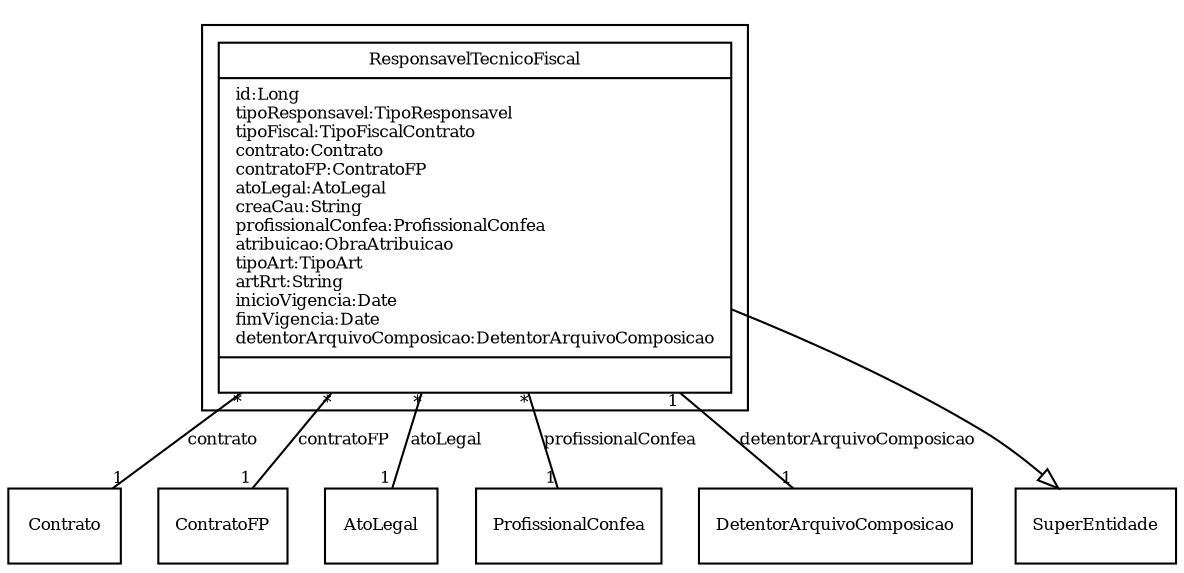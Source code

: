 digraph G{
fontname = "Times-Roman"
fontsize = 8

node [
        fontname = "Times-Roman"
        fontsize = 8
        shape = "record"
]

edge [
        fontname = "Times-Roman"
        fontsize = 8
]

subgraph clusterRESPONSAVEL_TECNICOFISCAL
{
ResponsavelTecnicoFiscal [label = "{ResponsavelTecnicoFiscal|id:Long\ltipoResponsavel:TipoResponsavel\ltipoFiscal:TipoFiscalContrato\lcontrato:Contrato\lcontratoFP:ContratoFP\latoLegal:AtoLegal\lcreaCau:String\lprofissionalConfea:ProfissionalConfea\latribuicao:ObraAtribuicao\ltipoArt:TipoArt\lartRrt:String\linicioVigencia:Date\lfimVigencia:Date\ldetentorArquivoComposicao:DetentorArquivoComposicao\l|\l}"]
}
edge [arrowhead = "none" headlabel = "1" taillabel = "*"] ResponsavelTecnicoFiscal -> Contrato [label = "contrato"]
edge [arrowhead = "none" headlabel = "1" taillabel = "*"] ResponsavelTecnicoFiscal -> ContratoFP [label = "contratoFP"]
edge [arrowhead = "none" headlabel = "1" taillabel = "*"] ResponsavelTecnicoFiscal -> AtoLegal [label = "atoLegal"]
edge [arrowhead = "none" headlabel = "1" taillabel = "*"] ResponsavelTecnicoFiscal -> ProfissionalConfea [label = "profissionalConfea"]
edge [arrowhead = "none" headlabel = "1" taillabel = "1"] ResponsavelTecnicoFiscal -> DetentorArquivoComposicao [label = "detentorArquivoComposicao"]
edge [ arrowhead = "empty" headlabel = "" taillabel = ""] ResponsavelTecnicoFiscal -> SuperEntidade
}
